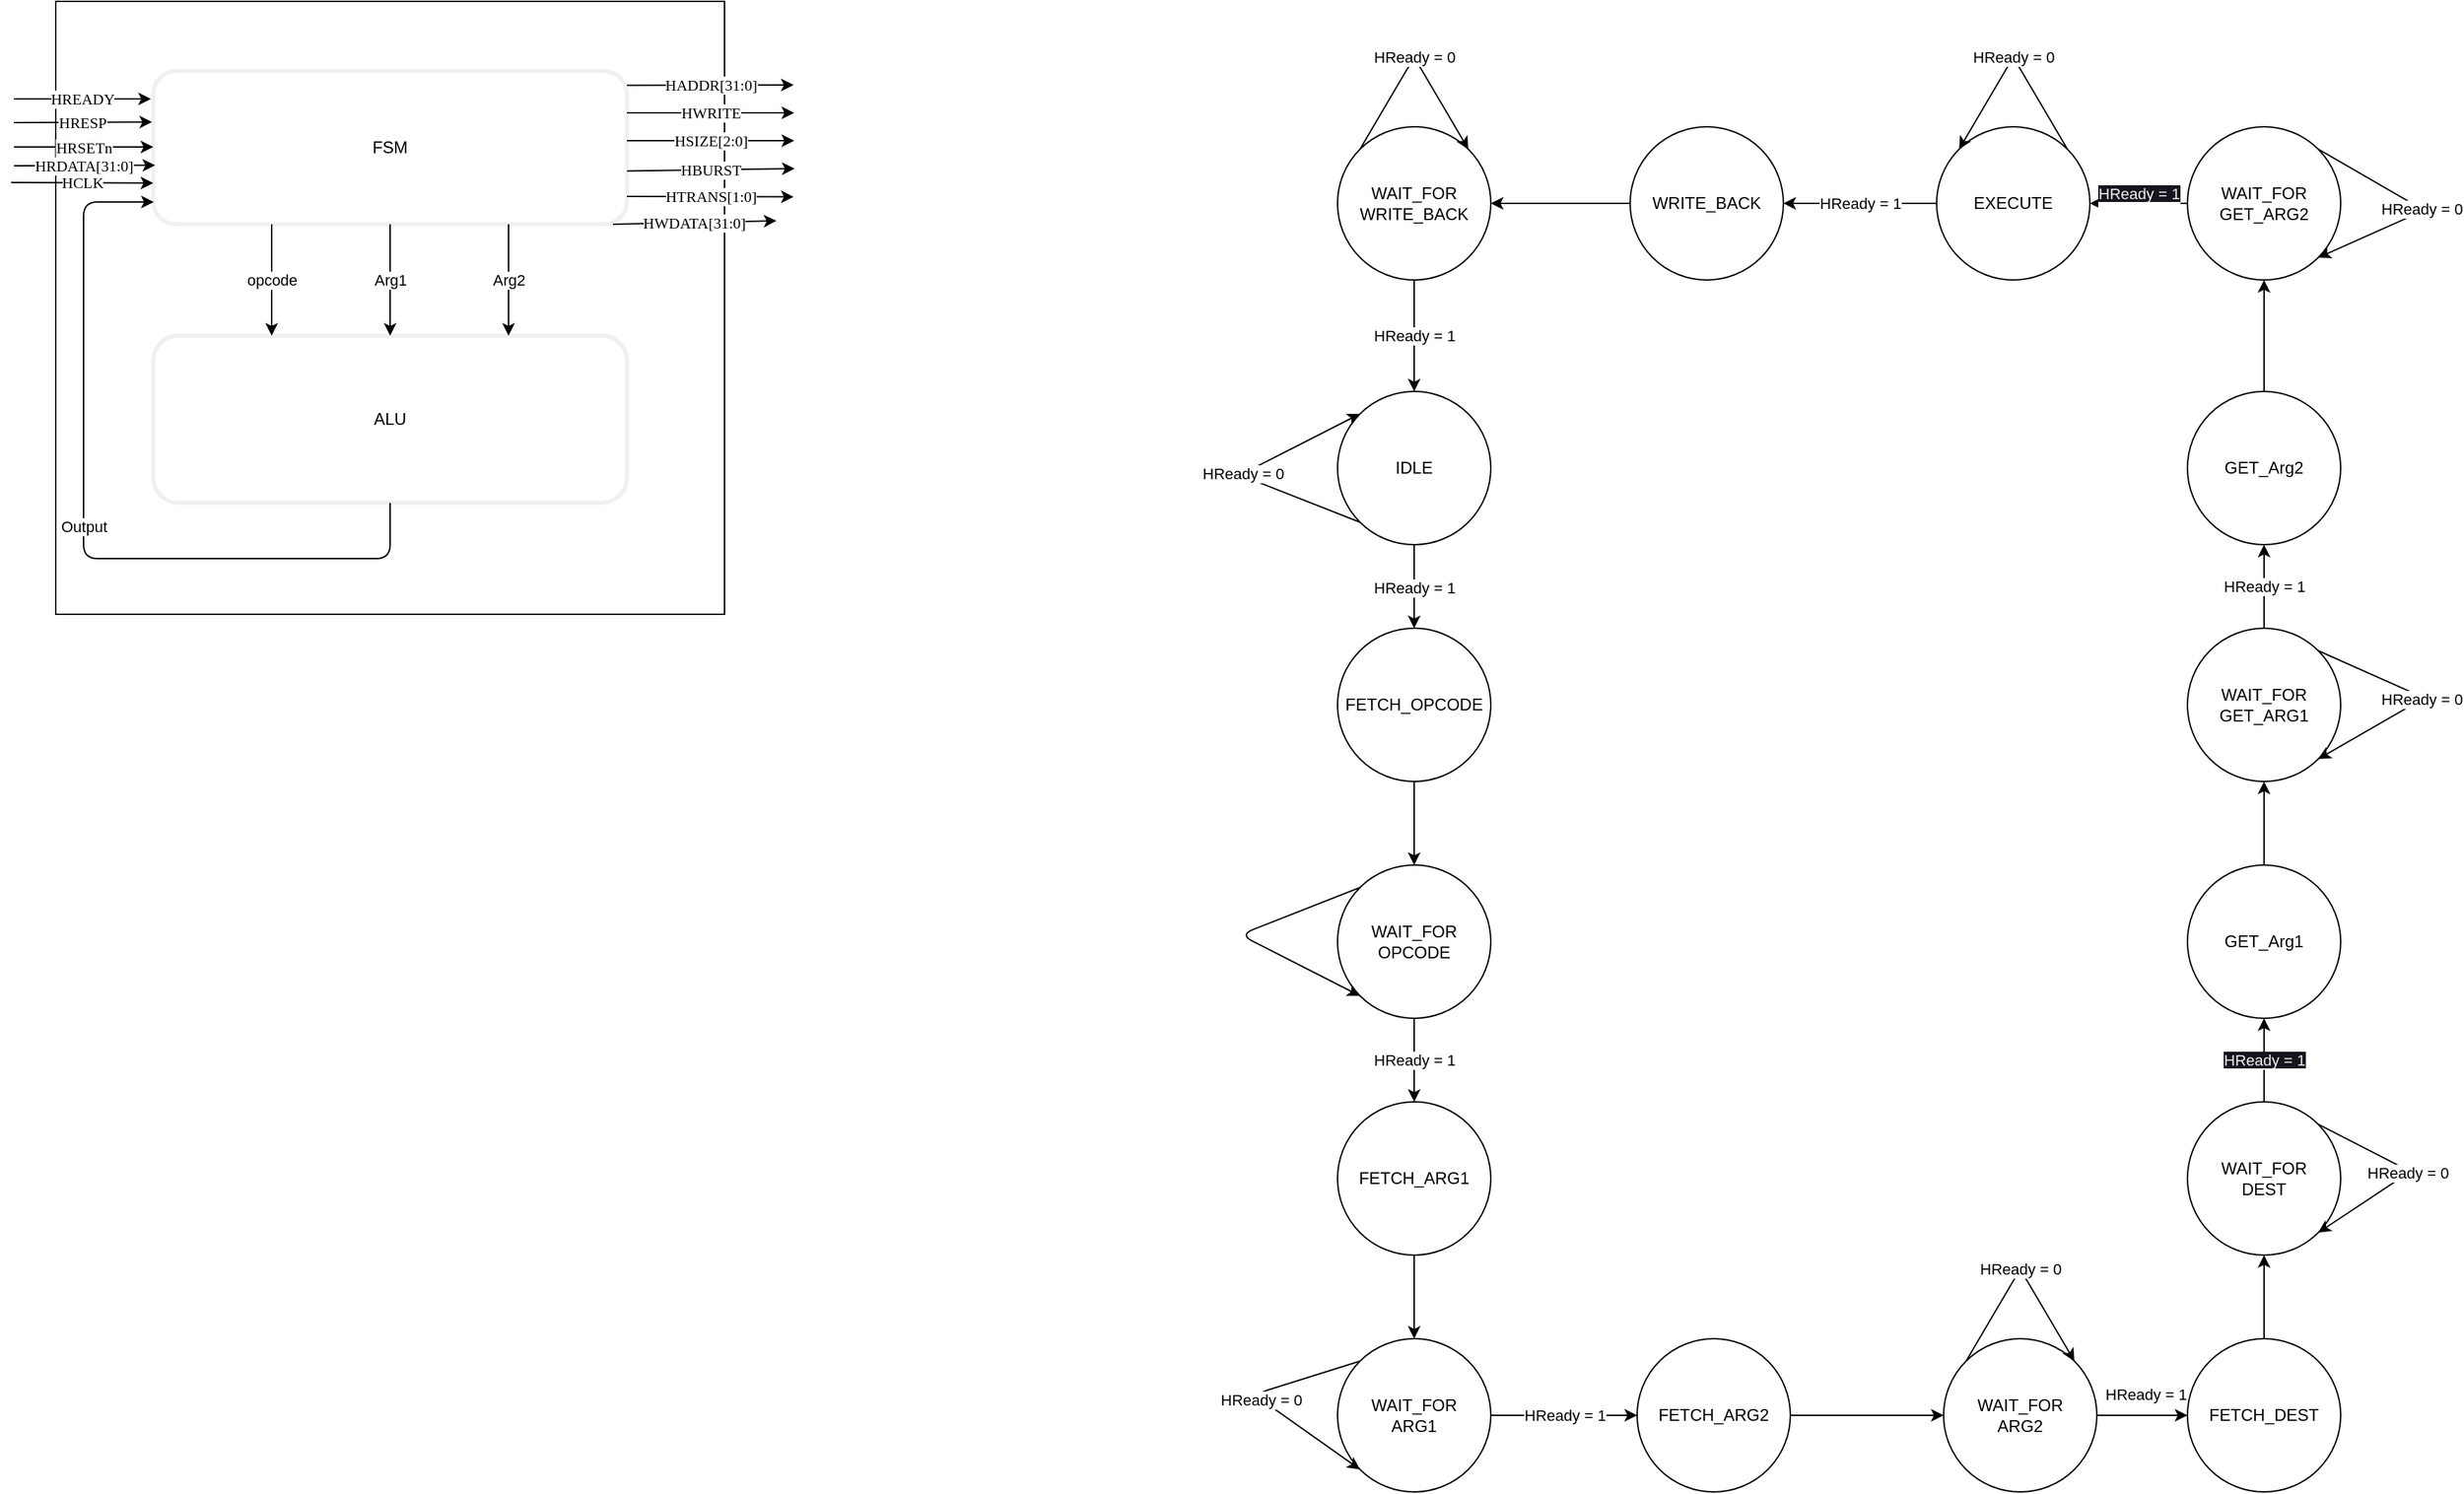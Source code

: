 <mxfile>
    <diagram id="0cS3dM0fGhjRecoo9bcB" name="Page-1">
        <mxGraphModel dx="835" dy="469" grid="1" gridSize="10" guides="1" tooltips="1" connect="1" arrows="1" fold="1" page="1" pageScale="1" pageWidth="3300" pageHeight="4681" math="0" shadow="0">
            <root>
                <mxCell id="0"/>
                <mxCell id="1" parent="0"/>
                <mxCell id="2" value="" style="rounded=0;whiteSpace=wrap;html=1;" parent="1" vertex="1">
                    <mxGeometry x="80" y="40" width="480" height="440" as="geometry"/>
                </mxCell>
                <mxCell id="4" value="FSM" style="rounded=1;whiteSpace=wrap;html=1;strokeColor=#F0F0F0;strokeWidth=3;" parent="1" vertex="1">
                    <mxGeometry x="150" y="90" width="340" height="110" as="geometry"/>
                </mxCell>
                <mxCell id="6" value="ALU" style="rounded=1;whiteSpace=wrap;html=1;strokeColor=#F0F0F0;strokeWidth=3;" parent="1" vertex="1">
                    <mxGeometry x="150" y="280" width="340" height="120" as="geometry"/>
                </mxCell>
                <mxCell id="7" value="opcode" style="endArrow=classic;html=1;entryX=0.25;entryY=0;entryDx=0;entryDy=0;exitX=0.25;exitY=1;exitDx=0;exitDy=0;" parent="1" source="4" target="6" edge="1">
                    <mxGeometry width="50" height="50" relative="1" as="geometry">
                        <mxPoint x="230" y="270" as="sourcePoint"/>
                        <mxPoint x="280" y="220" as="targetPoint"/>
                    </mxGeometry>
                </mxCell>
                <mxCell id="8" value="Arg1" style="endArrow=classic;html=1;entryX=0.5;entryY=0;entryDx=0;entryDy=0;" parent="1" source="4" target="6" edge="1">
                    <mxGeometry width="50" height="50" relative="1" as="geometry">
                        <mxPoint x="320" y="250" as="sourcePoint"/>
                        <mxPoint x="320" y="270.711" as="targetPoint"/>
                    </mxGeometry>
                </mxCell>
                <mxCell id="9" value="Arg2" style="endArrow=classic;html=1;exitX=0.75;exitY=1;exitDx=0;exitDy=0;entryX=0.75;entryY=0;entryDx=0;entryDy=0;" parent="1" source="4" target="6" edge="1">
                    <mxGeometry width="50" height="50" relative="1" as="geometry">
                        <mxPoint x="400" y="270" as="sourcePoint"/>
                        <mxPoint x="450" y="220" as="targetPoint"/>
                    </mxGeometry>
                </mxCell>
                <mxCell id="10" value="Output" style="endArrow=classic;html=1;exitX=0.5;exitY=1;exitDx=0;exitDy=0;entryX=0.001;entryY=0.855;entryDx=0;entryDy=0;entryPerimeter=0;" parent="1" source="6" target="4" edge="1">
                    <mxGeometry width="50" height="50" relative="1" as="geometry">
                        <mxPoint x="300" y="470" as="sourcePoint"/>
                        <mxPoint x="320" y="450" as="targetPoint"/>
                        <Array as="points">
                            <mxPoint x="320" y="440"/>
                            <mxPoint x="100" y="440"/>
                            <mxPoint x="100" y="184"/>
                            <mxPoint x="120" y="184"/>
                        </Array>
                    </mxGeometry>
                </mxCell>
                <mxCell id="11" value="HREADY" style="endArrow=classic;html=1;entryX=0.003;entryY=0.062;entryDx=0;entryDy=0;entryPerimeter=0;labelBackgroundColor=default;labelBorderColor=none;fontColor=default;fontFamily=Garamond;" parent="1" edge="1">
                    <mxGeometry width="50" height="50" relative="1" as="geometry">
                        <mxPoint x="50" y="110" as="sourcePoint"/>
                        <mxPoint x="148.32" y="110" as="targetPoint"/>
                        <Array as="points"/>
                    </mxGeometry>
                </mxCell>
                <mxCell id="12" value="HRESP" style="endArrow=classic;html=1;entryX=0.01;entryY=0.116;entryDx=0;entryDy=0;entryPerimeter=0;labelBackgroundColor=default;labelBorderColor=none;fontColor=default;fontFamily=Garamond;" parent="1" edge="1">
                    <mxGeometry width="50" height="50" relative="1" as="geometry">
                        <mxPoint x="50" y="127" as="sourcePoint"/>
                        <mxPoint x="149.16" y="126.58" as="targetPoint"/>
                    </mxGeometry>
                </mxCell>
                <mxCell id="13" value="HRSETn" style="endArrow=classic;html=1;entryX=0;entryY=0.5;entryDx=0;entryDy=0;labelBackgroundColor=default;labelBorderColor=none;fontColor=default;fontFamily=Garamond;" parent="1" edge="1">
                    <mxGeometry width="50" height="50" relative="1" as="geometry">
                        <mxPoint x="50" y="144.5" as="sourcePoint"/>
                        <mxPoint x="150" y="144.5" as="targetPoint"/>
                    </mxGeometry>
                </mxCell>
                <mxCell id="14" value="HCLK" style="endArrow=classic;html=1;entryX=0.017;entryY=0.557;entryDx=0;entryDy=0;entryPerimeter=0;labelBackgroundColor=default;labelBorderColor=none;fontColor=default;fontFamily=Garamond;" parent="1" edge="1">
                    <mxGeometry width="50" height="50" relative="1" as="geometry">
                        <mxPoint x="47.96" y="170" as="sourcePoint"/>
                        <mxPoint x="150.0" y="170.39" as="targetPoint"/>
                    </mxGeometry>
                </mxCell>
                <mxCell id="15" value="HRDATA[31:0]" style="endArrow=classic;html=1;entryX=0.004;entryY=0.615;entryDx=0;entryDy=0;entryPerimeter=0;labelBackgroundColor=default;labelBorderColor=none;fontColor=default;fontFamily=Garamond;" parent="1" target="4" edge="1">
                    <mxGeometry width="50" height="50" relative="1" as="geometry">
                        <mxPoint x="50" y="158" as="sourcePoint"/>
                        <mxPoint x="150.0" y="160.03" as="targetPoint"/>
                    </mxGeometry>
                </mxCell>
                <mxCell id="16" value="HADDR[31:0]" style="endArrow=classic;html=1;exitX=1.003;exitY=0.053;exitDx=0;exitDy=0;exitPerimeter=0;labelBackgroundColor=default;labelBorderColor=none;fontColor=default;fontFamily=Garamond;" parent="1" edge="1">
                    <mxGeometry width="50" height="50" relative="1" as="geometry">
                        <mxPoint x="490" y="100.31" as="sourcePoint"/>
                        <mxPoint x="609.64" y="100" as="targetPoint"/>
                    </mxGeometry>
                </mxCell>
                <mxCell id="17" value="HWRITE" style="endArrow=classic;html=1;exitX=1;exitY=0.148;exitDx=0;exitDy=0;exitPerimeter=0;labelBackgroundColor=default;labelBorderColor=none;fontColor=default;fontFamily=Garamond;" parent="1" edge="1">
                    <mxGeometry width="50" height="50" relative="1" as="geometry">
                        <mxPoint x="490" y="120.0" as="sourcePoint"/>
                        <mxPoint x="610" y="120.04" as="targetPoint"/>
                    </mxGeometry>
                </mxCell>
                <mxCell id="18" value="HSIZE[2:0]" style="endArrow=classic;html=1;labelBackgroundColor=default;labelBorderColor=none;fontColor=default;fontFamily=Garamond;" parent="1" edge="1">
                    <mxGeometry width="50" height="50" relative="1" as="geometry">
                        <mxPoint x="490" y="140" as="sourcePoint"/>
                        <mxPoint x="610" y="140" as="targetPoint"/>
                    </mxGeometry>
                </mxCell>
                <mxCell id="19" value="HBURST" style="endArrow=classic;html=1;exitX=0.997;exitY=0.599;exitDx=0;exitDy=0;exitPerimeter=0;labelBackgroundColor=default;labelBorderColor=none;fontColor=default;fontFamily=Garamond;" parent="1" edge="1">
                    <mxGeometry width="50" height="50" relative="1" as="geometry">
                        <mxPoint x="490" y="161.73" as="sourcePoint"/>
                        <mxPoint x="610.36" y="160" as="targetPoint"/>
                    </mxGeometry>
                </mxCell>
                <mxCell id="20" value="HTRANS[1:0]" style="endArrow=classic;html=1;exitX=1.003;exitY=0.684;exitDx=0;exitDy=0;exitPerimeter=0;labelBackgroundColor=default;labelBorderColor=none;fontColor=default;fontFamily=Garamond;" parent="1" edge="1">
                    <mxGeometry width="50" height="50" relative="1" as="geometry">
                        <mxPoint x="490" y="180.0" as="sourcePoint"/>
                        <mxPoint x="609.64" y="180.32" as="targetPoint"/>
                    </mxGeometry>
                </mxCell>
                <mxCell id="21" value="HWDATA[31:0]" style="endArrow=classic;html=1;exitX=1.023;exitY=0.898;exitDx=0;exitDy=0;exitPerimeter=0;labelBackgroundColor=default;labelBorderColor=none;fontColor=default;fontFamily=Garamond;" parent="1" edge="1">
                    <mxGeometry width="50" height="50" relative="1" as="geometry">
                        <mxPoint x="480" y="200.0" as="sourcePoint"/>
                        <mxPoint x="597.24" y="197.54" as="targetPoint"/>
                    </mxGeometry>
                </mxCell>
                <mxCell id="78" style="edgeStyle=none;html=1;exitX=0.5;exitY=1;exitDx=0;exitDy=0;entryX=0.5;entryY=0;entryDx=0;entryDy=0;" edge="1" parent="1" source="47" target="68">
                    <mxGeometry relative="1" as="geometry"/>
                </mxCell>
                <mxCell id="47" value="FETCH_OPCODE" style="ellipse;whiteSpace=wrap;html=1;" parent="1" vertex="1">
                    <mxGeometry x="1000" y="490" width="110" height="110" as="geometry"/>
                </mxCell>
                <mxCell id="64" style="edgeStyle=none;html=1;exitX=0.5;exitY=1;exitDx=0;exitDy=0;" edge="1" parent="1" source="59">
                    <mxGeometry relative="1" as="geometry">
                        <mxPoint x="1055" y="340" as="targetPoint"/>
                    </mxGeometry>
                </mxCell>
                <mxCell id="93" value="HReady = 1" style="edgeStyle=none;html=1;entryX=0.5;entryY=0;entryDx=0;entryDy=0;exitX=0.5;exitY=1;exitDx=0;exitDy=0;" edge="1" parent="1" source="59" target="47">
                    <mxGeometry relative="1" as="geometry">
                        <mxPoint x="1060" y="440" as="sourcePoint"/>
                        <mxPoint y="1" as="offset"/>
                    </mxGeometry>
                </mxCell>
                <mxCell id="59" value="IDLE" style="ellipse;whiteSpace=wrap;html=1;" parent="1" vertex="1">
                    <mxGeometry x="1000" y="320" width="110" height="110" as="geometry"/>
                </mxCell>
                <mxCell id="84" style="edgeStyle=none;html=1;exitX=0.5;exitY=0;exitDx=0;exitDy=0;entryX=0.5;entryY=1;entryDx=0;entryDy=0;" edge="1" parent="1" source="61" target="71">
                    <mxGeometry relative="1" as="geometry"/>
                </mxCell>
                <mxCell id="61" value="FETCH_DEST" style="ellipse;whiteSpace=wrap;html=1;" vertex="1" parent="1">
                    <mxGeometry x="1610" y="1000" width="110" height="110" as="geometry"/>
                </mxCell>
                <mxCell id="80" style="edgeStyle=none;html=1;exitX=0.5;exitY=1;exitDx=0;exitDy=0;entryX=0.5;entryY=0;entryDx=0;entryDy=0;" edge="1" parent="1" source="62" target="67">
                    <mxGeometry relative="1" as="geometry"/>
                </mxCell>
                <mxCell id="62" value="FETCH_ARG1" style="ellipse;whiteSpace=wrap;html=1;" vertex="1" parent="1">
                    <mxGeometry x="1000" y="830" width="110" height="110" as="geometry"/>
                </mxCell>
                <mxCell id="82" style="edgeStyle=none;html=1;exitX=1;exitY=0.5;exitDx=0;exitDy=0;entryX=0;entryY=0.5;entryDx=0;entryDy=0;" edge="1" parent="1" source="63" target="70">
                    <mxGeometry relative="1" as="geometry"/>
                </mxCell>
                <mxCell id="63" value="FETCH_ARG2" style="ellipse;whiteSpace=wrap;html=1;" vertex="1" parent="1">
                    <mxGeometry x="1215" y="1000" width="110" height="110" as="geometry"/>
                </mxCell>
                <mxCell id="90" value="HReady = 1" style="edgeStyle=none;html=1;exitX=0;exitY=0.5;exitDx=0;exitDy=0;entryX=1;entryY=0.5;entryDx=0;entryDy=0;" edge="1" parent="1" source="66" target="72">
                    <mxGeometry relative="1" as="geometry"/>
                </mxCell>
                <mxCell id="66" value="EXECUTE" style="ellipse;whiteSpace=wrap;html=1;" vertex="1" parent="1">
                    <mxGeometry x="1430" y="130" width="110" height="110" as="geometry"/>
                </mxCell>
                <mxCell id="81" value="HReady = 1" style="edgeStyle=none;html=1;exitX=1;exitY=0.5;exitDx=0;exitDy=0;entryX=0;entryY=0.5;entryDx=0;entryDy=0;" edge="1" parent="1" source="67" target="63">
                    <mxGeometry relative="1" as="geometry"/>
                </mxCell>
                <mxCell id="67" value="WAIT_FOR&lt;br&gt;ARG1" style="ellipse;whiteSpace=wrap;html=1;" vertex="1" parent="1">
                    <mxGeometry x="1000" y="1000" width="110" height="110" as="geometry"/>
                </mxCell>
                <mxCell id="79" value="HReady = 1" style="edgeStyle=none;html=1;exitX=0.5;exitY=1;exitDx=0;exitDy=0;" edge="1" parent="1" source="68" target="62">
                    <mxGeometry relative="1" as="geometry"/>
                </mxCell>
                <mxCell id="68" value="WAIT_FOR&lt;br&gt;OPCODE" style="ellipse;whiteSpace=wrap;html=1;" vertex="1" parent="1">
                    <mxGeometry x="1000" y="660" width="110" height="110" as="geometry"/>
                </mxCell>
                <mxCell id="88" style="edgeStyle=none;html=1;exitX=0.5;exitY=0;exitDx=0;exitDy=0;entryX=0.5;entryY=1;entryDx=0;entryDy=0;" edge="1" parent="1" source="69" target="76">
                    <mxGeometry relative="1" as="geometry"/>
                </mxCell>
                <mxCell id="69" value="GET_Arg2" style="ellipse;whiteSpace=wrap;html=1;" vertex="1" parent="1">
                    <mxGeometry x="1610" y="320" width="110" height="110" as="geometry"/>
                </mxCell>
                <mxCell id="83" value="HReady = 1" style="edgeStyle=none;html=1;exitX=1;exitY=0.5;exitDx=0;exitDy=0;entryX=0;entryY=0.5;entryDx=0;entryDy=0;" edge="1" parent="1" source="70" target="61">
                    <mxGeometry x="0.077" y="15" relative="1" as="geometry">
                        <mxPoint as="offset"/>
                    </mxGeometry>
                </mxCell>
                <mxCell id="70" value="WAIT_FOR&lt;br&gt;ARG2" style="ellipse;whiteSpace=wrap;html=1;" vertex="1" parent="1">
                    <mxGeometry x="1435" y="1000" width="110" height="110" as="geometry"/>
                </mxCell>
                <mxCell id="85" value="&lt;span style=&quot;color: rgb(240, 240, 240); font-family: Helvetica; font-size: 11px; font-style: normal; font-variant-ligatures: normal; font-variant-caps: normal; font-weight: 400; letter-spacing: normal; orphans: 2; text-align: center; text-indent: 0px; text-transform: none; widows: 2; word-spacing: 0px; -webkit-text-stroke-width: 0px; background-color: rgb(24, 20, 29); text-decoration-thickness: initial; text-decoration-style: initial; text-decoration-color: initial; float: none; display: inline !important;&quot;&gt;HReady = 1&lt;/span&gt;" style="edgeStyle=none;html=1;exitX=0.5;exitY=0;exitDx=0;exitDy=0;entryX=0.5;entryY=1;entryDx=0;entryDy=0;" edge="1" parent="1" source="71" target="73">
                    <mxGeometry relative="1" as="geometry"/>
                </mxCell>
                <mxCell id="71" value="WAIT_FOR&lt;br&gt;DEST" style="ellipse;whiteSpace=wrap;html=1;" vertex="1" parent="1">
                    <mxGeometry x="1610" y="830" width="110" height="110" as="geometry"/>
                </mxCell>
                <mxCell id="91" style="edgeStyle=none;html=1;exitX=0;exitY=0.5;exitDx=0;exitDy=0;entryX=1;entryY=0.5;entryDx=0;entryDy=0;" edge="1" parent="1" source="72" target="75">
                    <mxGeometry relative="1" as="geometry"/>
                </mxCell>
                <mxCell id="72" value="WRITE_BACK" style="ellipse;whiteSpace=wrap;html=1;" vertex="1" parent="1">
                    <mxGeometry x="1210" y="130" width="110" height="110" as="geometry"/>
                </mxCell>
                <mxCell id="86" style="edgeStyle=none;html=1;exitX=0.5;exitY=0;exitDx=0;exitDy=0;entryX=0.5;entryY=1;entryDx=0;entryDy=0;" edge="1" parent="1" source="73" target="77">
                    <mxGeometry relative="1" as="geometry"/>
                </mxCell>
                <mxCell id="73" value="GET_Arg1" style="ellipse;whiteSpace=wrap;html=1;" vertex="1" parent="1">
                    <mxGeometry x="1610" y="660" width="110" height="110" as="geometry"/>
                </mxCell>
                <mxCell id="92" value="HReady = 1" style="edgeStyle=none;html=1;exitX=0.5;exitY=1;exitDx=0;exitDy=0;entryX=0.5;entryY=0;entryDx=0;entryDy=0;" edge="1" parent="1" source="75" target="59">
                    <mxGeometry relative="1" as="geometry">
                        <mxPoint as="offset"/>
                    </mxGeometry>
                </mxCell>
                <mxCell id="75" value="WAIT_FOR&lt;br&gt;WRITE_BACK" style="ellipse;whiteSpace=wrap;html=1;" vertex="1" parent="1">
                    <mxGeometry x="1000" y="130" width="110" height="110" as="geometry"/>
                </mxCell>
                <mxCell id="89" value="&#10;&lt;span style=&quot;color: rgb(240, 240, 240); font-family: Helvetica; font-size: 11px; font-style: normal; font-variant-ligatures: normal; font-variant-caps: normal; font-weight: 400; letter-spacing: normal; orphans: 2; text-align: center; text-indent: 0px; text-transform: none; widows: 2; word-spacing: 0px; -webkit-text-stroke-width: 0px; background-color: rgb(24, 20, 29); text-decoration-thickness: initial; text-decoration-style: initial; text-decoration-color: initial; float: none; display: inline !important;&quot;&gt;HReady = 1&lt;/span&gt;&#10;&#10;" style="edgeStyle=none;html=1;exitX=0;exitY=0.5;exitDx=0;exitDy=0;entryX=1;entryY=0.5;entryDx=0;entryDy=0;" edge="1" parent="1" source="76" target="66">
                    <mxGeometry relative="1" as="geometry"/>
                </mxCell>
                <mxCell id="76" value="WAIT_FOR&lt;br&gt;GET_ARG2" style="ellipse;whiteSpace=wrap;html=1;" vertex="1" parent="1">
                    <mxGeometry x="1610" y="130" width="110" height="110" as="geometry"/>
                </mxCell>
                <mxCell id="87" value="HReady = 1" style="edgeStyle=none;html=1;exitX=0.5;exitY=0;exitDx=0;exitDy=0;entryX=0.5;entryY=1;entryDx=0;entryDy=0;" edge="1" parent="1" source="77" target="69">
                    <mxGeometry relative="1" as="geometry"/>
                </mxCell>
                <mxCell id="77" value="WAIT_FOR&lt;br&gt;GET_ARG1" style="ellipse;whiteSpace=wrap;html=1;" vertex="1" parent="1">
                    <mxGeometry x="1610" y="490" width="110" height="110" as="geometry"/>
                </mxCell>
                <mxCell id="94" value="HReady = 0" style="edgeStyle=none;html=1;exitX=0;exitY=1;exitDx=0;exitDy=0;entryX=0;entryY=0;entryDx=0;entryDy=0;" edge="1" parent="1" source="59" target="59">
                    <mxGeometry relative="1" as="geometry">
                        <Array as="points">
                            <mxPoint x="930" y="380"/>
                        </Array>
                    </mxGeometry>
                </mxCell>
                <mxCell id="145" style="edgeStyle=none;html=1;exitX=0;exitY=0;exitDx=0;exitDy=0;entryX=0;entryY=1;entryDx=0;entryDy=0;" edge="1" parent="1" source="68" target="68">
                    <mxGeometry relative="1" as="geometry">
                        <Array as="points">
                            <mxPoint x="930" y="710"/>
                        </Array>
                    </mxGeometry>
                </mxCell>
                <mxCell id="146" value="HReady = 0" style="edgeStyle=none;html=1;exitX=0;exitY=0;exitDx=0;exitDy=0;entryX=0;entryY=1;entryDx=0;entryDy=0;" edge="1" parent="1" source="67" target="67">
                    <mxGeometry relative="1" as="geometry">
                        <Array as="points">
                            <mxPoint x="940" y="1040"/>
                        </Array>
                    </mxGeometry>
                </mxCell>
                <mxCell id="147" value="HReady = 0" style="edgeStyle=none;html=1;exitX=0;exitY=0;exitDx=0;exitDy=0;entryX=1;entryY=0;entryDx=0;entryDy=0;" edge="1" parent="1" source="70" target="70">
                    <mxGeometry relative="1" as="geometry">
                        <Array as="points">
                            <mxPoint x="1490" y="950"/>
                        </Array>
                    </mxGeometry>
                </mxCell>
                <mxCell id="148" value="HReady = 0" style="edgeStyle=none;html=1;exitX=1;exitY=0;exitDx=0;exitDy=0;entryX=1;entryY=1;entryDx=0;entryDy=0;" edge="1" parent="1" source="71" target="71">
                    <mxGeometry relative="1" as="geometry">
                        <Array as="points">
                            <mxPoint x="1770" y="880"/>
                        </Array>
                    </mxGeometry>
                </mxCell>
                <mxCell id="149" value="HReady = 0" style="edgeStyle=none;html=1;exitX=1;exitY=0;exitDx=0;exitDy=0;entryX=1;entryY=1;entryDx=0;entryDy=0;" edge="1" parent="1" source="77" target="77">
                    <mxGeometry relative="1" as="geometry">
                        <Array as="points">
                            <mxPoint x="1780" y="540"/>
                        </Array>
                    </mxGeometry>
                </mxCell>
                <mxCell id="151" value="HReady = 0" style="edgeStyle=none;html=1;exitX=1;exitY=0;exitDx=0;exitDy=0;entryX=1;entryY=1;entryDx=0;entryDy=0;" edge="1" parent="1" source="76" target="76">
                    <mxGeometry relative="1" as="geometry">
                        <Array as="points">
                            <mxPoint x="1780" y="190"/>
                        </Array>
                    </mxGeometry>
                </mxCell>
                <mxCell id="152" value="HReady = 0" style="edgeStyle=none;html=1;exitX=1;exitY=0;exitDx=0;exitDy=0;entryX=0;entryY=0;entryDx=0;entryDy=0;" edge="1" parent="1" source="66" target="66">
                    <mxGeometry relative="1" as="geometry">
                        <Array as="points">
                            <mxPoint x="1485" y="80"/>
                        </Array>
                    </mxGeometry>
                </mxCell>
                <mxCell id="153" value="HReady = 0" style="edgeStyle=none;html=1;exitX=0;exitY=0;exitDx=0;exitDy=0;entryX=1;entryY=0;entryDx=0;entryDy=0;" edge="1" parent="1" source="75" target="75">
                    <mxGeometry relative="1" as="geometry">
                        <Array as="points">
                            <mxPoint x="1055" y="80"/>
                        </Array>
                    </mxGeometry>
                </mxCell>
            </root>
        </mxGraphModel>
    </diagram>
</mxfile>
